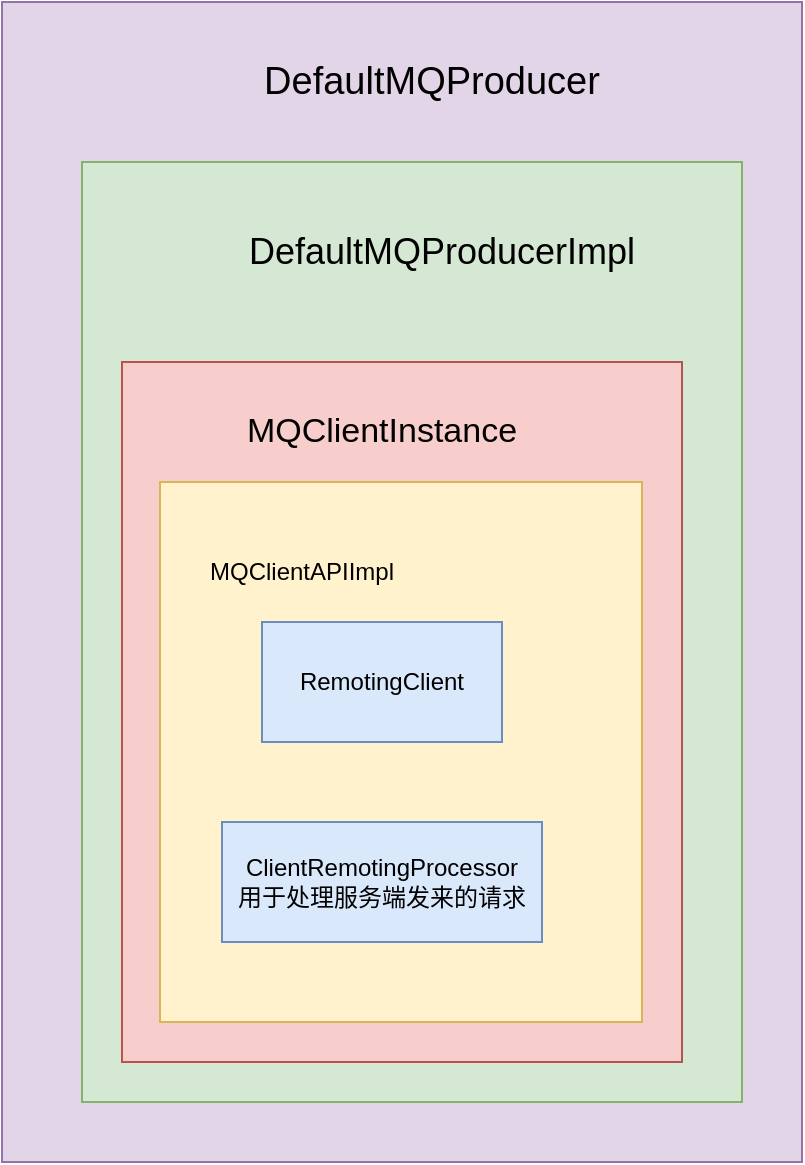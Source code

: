 <mxfile version="22.1.21" type="device">
  <diagram name="第 1 页" id="DJCnTt6eoCtlZ679giSl">
    <mxGraphModel dx="1434" dy="844" grid="1" gridSize="10" guides="1" tooltips="1" connect="1" arrows="1" fold="1" page="1" pageScale="1" pageWidth="827" pageHeight="1169" math="0" shadow="0">
      <root>
        <mxCell id="0" />
        <mxCell id="1" parent="0" />
        <mxCell id="7I1H9S0PpsdzLeiU30OG-1" value="" style="rounded=0;whiteSpace=wrap;html=1;fillColor=#e1d5e7;strokeColor=#9673a6;" vertex="1" parent="1">
          <mxGeometry x="90" y="200" width="400" height="580" as="geometry" />
        </mxCell>
        <mxCell id="7I1H9S0PpsdzLeiU30OG-2" value="DefaultMQProducer" style="text;html=1;strokeColor=none;fillColor=none;align=center;verticalAlign=middle;whiteSpace=wrap;rounded=0;fontSize=19;" vertex="1" parent="1">
          <mxGeometry x="230" y="220" width="150" height="40" as="geometry" />
        </mxCell>
        <mxCell id="7I1H9S0PpsdzLeiU30OG-3" value="" style="rounded=0;whiteSpace=wrap;html=1;fillColor=#d5e8d4;strokeColor=#82b366;" vertex="1" parent="1">
          <mxGeometry x="130" y="280" width="330" height="470" as="geometry" />
        </mxCell>
        <mxCell id="7I1H9S0PpsdzLeiU30OG-4" value="DefaultMQProducerImpl" style="text;html=1;strokeColor=none;fillColor=none;align=center;verticalAlign=middle;whiteSpace=wrap;rounded=0;fontSize=18;" vertex="1" parent="1">
          <mxGeometry x="280" y="310" width="60" height="30" as="geometry" />
        </mxCell>
        <mxCell id="7I1H9S0PpsdzLeiU30OG-5" value="" style="rounded=0;whiteSpace=wrap;html=1;fillColor=#f8cecc;strokeColor=#b85450;" vertex="1" parent="1">
          <mxGeometry x="150" y="380" width="280" height="350" as="geometry" />
        </mxCell>
        <mxCell id="7I1H9S0PpsdzLeiU30OG-6" value="MQClientInstance" style="text;html=1;strokeColor=none;fillColor=none;align=center;verticalAlign=middle;whiteSpace=wrap;rounded=0;fontSize=17;" vertex="1" parent="1">
          <mxGeometry x="250" y="400" width="60" height="30" as="geometry" />
        </mxCell>
        <mxCell id="7I1H9S0PpsdzLeiU30OG-7" value="" style="rounded=0;whiteSpace=wrap;html=1;fillColor=#fff2cc;strokeColor=#d6b656;" vertex="1" parent="1">
          <mxGeometry x="169" y="440" width="241" height="270" as="geometry" />
        </mxCell>
        <mxCell id="7I1H9S0PpsdzLeiU30OG-8" value="MQClientAPIImpl" style="text;html=1;strokeColor=none;fillColor=none;align=center;verticalAlign=middle;whiteSpace=wrap;rounded=0;" vertex="1" parent="1">
          <mxGeometry x="210" y="470" width="60" height="30" as="geometry" />
        </mxCell>
        <mxCell id="7I1H9S0PpsdzLeiU30OG-9" value="RemotingClient" style="rounded=0;whiteSpace=wrap;html=1;fillColor=#dae8fc;strokeColor=#6c8ebf;" vertex="1" parent="1">
          <mxGeometry x="220" y="510" width="120" height="60" as="geometry" />
        </mxCell>
        <mxCell id="7I1H9S0PpsdzLeiU30OG-10" value="ClientRemotingProcessor&lt;br&gt;用于处理服务端发来的请求" style="rounded=0;whiteSpace=wrap;html=1;fillColor=#dae8fc;strokeColor=#6c8ebf;" vertex="1" parent="1">
          <mxGeometry x="200" y="610" width="160" height="60" as="geometry" />
        </mxCell>
      </root>
    </mxGraphModel>
  </diagram>
</mxfile>
